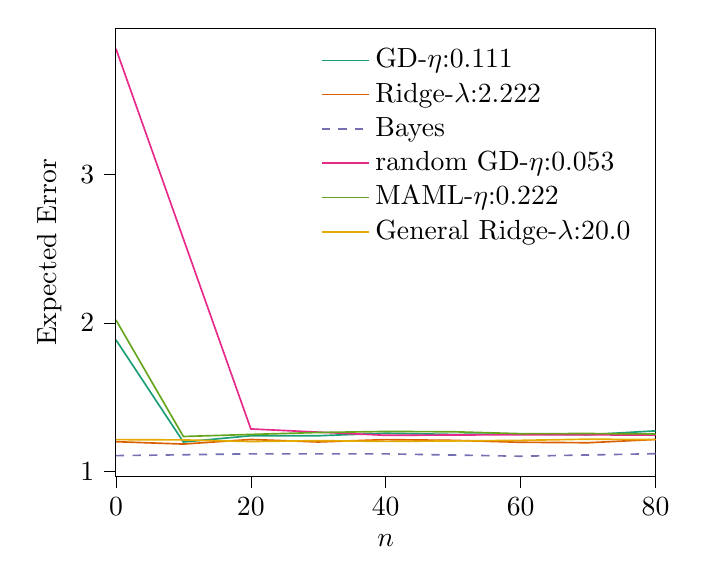 % This file was created with tikzplotlib v0.10.1.
\begin{tikzpicture}

\definecolor{chocolate217952}{RGB}{217,95,2}
\definecolor{darkcyan27158119}{RGB}{27,158,119}
\definecolor{darkgray176}{RGB}{176,176,176}
\definecolor{deeppink23141138}{RGB}{231,41,138}
\definecolor{lightslategray117112179}{RGB}{117,112,179}
\definecolor{olivedrab10216630}{RGB}{102,166,30}
\definecolor{orange2301712}{RGB}{230,171,2}

\begin{axis}[
legend cell align={left},
legend style={fill opacity=0.8, draw opacity=1, text opacity=1, draw=none},
tick align=outside,
tick pos=left,
x grid style={darkgray176},
xlabel={\(\displaystyle n\)},
xmin=0, xmax=80,
xtick style={color=black},
y grid style={darkgray176},
ylabel={Expected Error},
ymin=0.964, ymax=3.987,
ytick style={color=black}
]
\addplot [semithick, darkcyan27158119]
table {%
0 1.886
10 1.197
20 1.239
30 1.239
40 1.256
50 1.248
60 1.252
70 1.246
80 1.272
90 1.257
};
\addlegendentry{GD-$\eta$:0.111}
\addplot [semithick, chocolate217952]
table {%
0 1.199
10 1.183
20 1.214
30 1.197
40 1.213
50 1.208
60 1.195
70 1.192
80 1.214
90 1.211
};
\addlegendentry{Ridge-$\lambda$:2.222}
\addplot [semithick, lightslategray117112179, dashed]
table {%
0 1.105
20 1.117
40 1.117
60 1.101
80 1.118
};
\addlegendentry{Bayes}
\addplot [semithick, deeppink23141138]
table {%
0 3.849
20 1.285
40 1.242
60 1.246
80 1.244
};
\addlegendentry{random GD-$\eta$:0.053}
\addplot [semithick, olivedrab10216630]
table {%
0 2.02
10 1.234
20 1.248
30 1.261
40 1.268
50 1.266
60 1.253
70 1.254
80 1.251
90 1.263
};
\addlegendentry{MAML-$\eta$:0.222}
\addplot [semithick, orange2301712]
table {%
0 1.213
10 1.211
20 1.2
30 1.206
40 1.201
50 1.204
60 1.208
70 1.216
80 1.213
90 1.219
};
\addlegendentry{General Ridge-$\lambda$:20.0}
\end{axis}

\end{tikzpicture}
